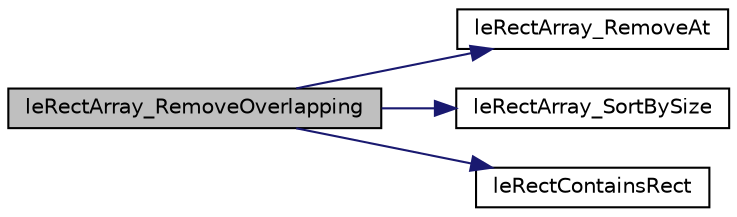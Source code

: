 digraph "leRectArray_RemoveOverlapping"
{
 // LATEX_PDF_SIZE
  edge [fontname="Helvetica",fontsize="10",labelfontname="Helvetica",labelfontsize="10"];
  node [fontname="Helvetica",fontsize="10",shape=record];
  rankdir="LR";
  Node1 [label="leRectArray_RemoveOverlapping",height=0.2,width=0.4,color="black", fillcolor="grey75", style="filled", fontcolor="black",tooltip="Remove overlappping rectangles."];
  Node1 -> Node2 [color="midnightblue",fontsize="10",style="solid",fontname="Helvetica"];
  Node2 [label="leRectArray_RemoveAt",height=0.2,width=0.4,color="black", fillcolor="white", style="filled",URL="$legato__rectarray_8h.html#a287bc59cdd942e1a184de2517078f3f2",tooltip="Removes a rectangle from the array at an index."];
  Node1 -> Node3 [color="midnightblue",fontsize="10",style="solid",fontname="Helvetica"];
  Node3 [label="leRectArray_SortBySize",height=0.2,width=0.4,color="black", fillcolor="white", style="filled",URL="$legato__rectarray_8h.html#ae1bba86d34a01c7edbea310d2382e984",tooltip="Sorts a given array."];
  Node1 -> Node4 [color="midnightblue",fontsize="10",style="solid",fontname="Helvetica"];
  Node4 [label="leRectContainsRect",height=0.2,width=0.4,color="black", fillcolor="white", style="filled",URL="$legato__rect_8h.html#ab6d15071824a10441f7d84399b20c275",tooltip="Determines if a rectangle is completely inside another rectangle."];
}
